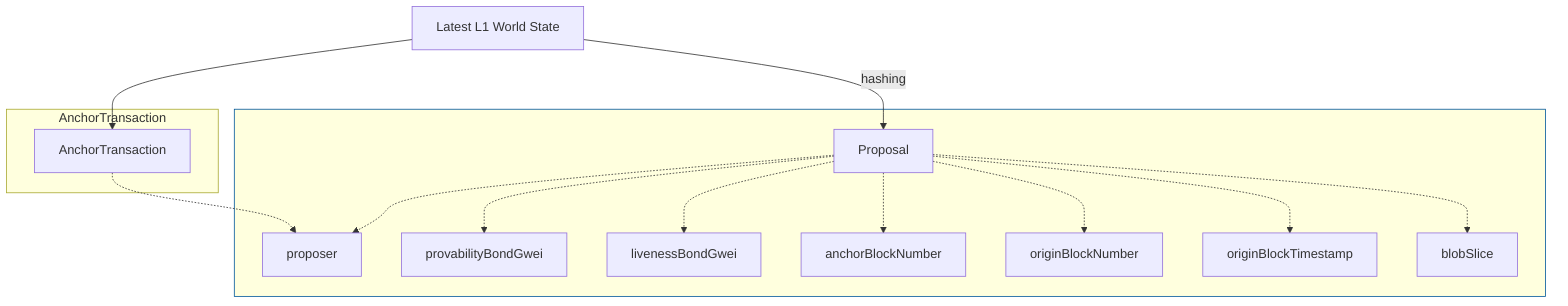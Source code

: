 graph TD
    %% Tree structure for proving hierarchy
    Root[Latest L1 World State]
    
    %% Proposal with sub-boxes for fields
    Root -- hashing --> Proposal
    
    subgraph ProposalBox[" "]
        Proposal -.-> proposer[proposer]
        Proposal -.-> provabilityBondGwei[provabilityBondGwei]
        Proposal -.-> livenessBondGwei[livenessBondGwei]
        Proposal -.-> anchorBlockNumber[anchorBlockNumber]
        Proposal -.-> originBlockNumber[originBlockNumber]
        Proposal -.-> originBlockTimestamp[originBlockTimestamp]
        Proposal -.-> blobSlice[blobSlice]
    end

    Root --> AnchorTransaction

    subgraph AnchorTransactionBox["AnchorTransaction"]
        AnchorTransaction -.-> proposer[proposer]
    end
    
    style ProposalBox stroke:#01579b,stroke-width:1px